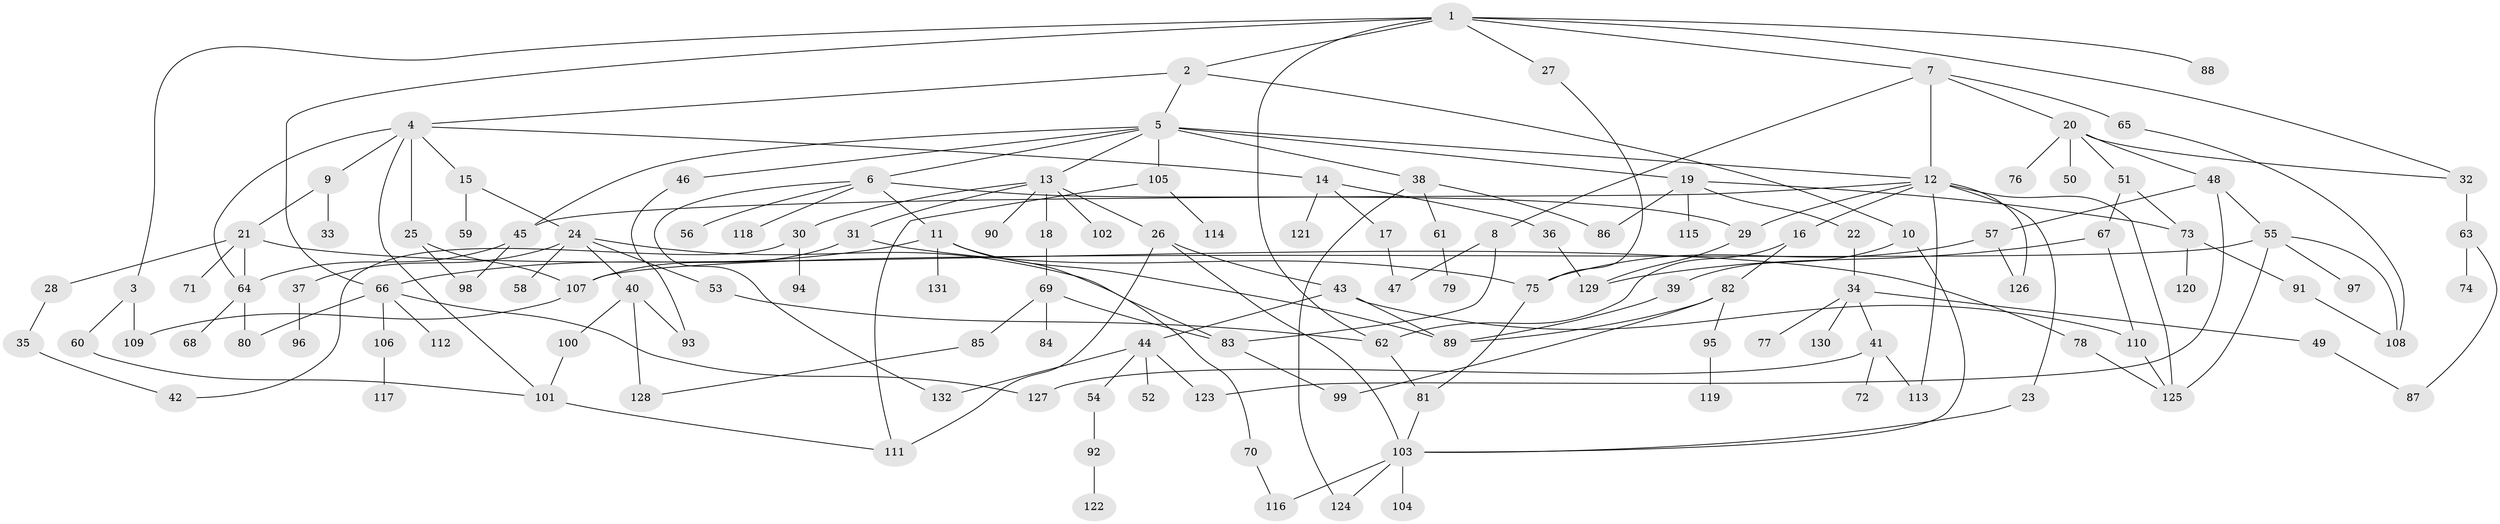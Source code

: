 // coarse degree distribution, {10: 0.024390243902439025, 12: 0.024390243902439025, 16: 0.024390243902439025, 3: 0.14634146341463414, 5: 0.07317073170731707, 2: 0.2682926829268293, 4: 0.24390243902439024, 7: 0.04878048780487805, 1: 0.12195121951219512, 6: 0.024390243902439025}
// Generated by graph-tools (version 1.1) at 2025/48/03/04/25 22:48:41]
// undirected, 132 vertices, 183 edges
graph export_dot {
  node [color=gray90,style=filled];
  1;
  2;
  3;
  4;
  5;
  6;
  7;
  8;
  9;
  10;
  11;
  12;
  13;
  14;
  15;
  16;
  17;
  18;
  19;
  20;
  21;
  22;
  23;
  24;
  25;
  26;
  27;
  28;
  29;
  30;
  31;
  32;
  33;
  34;
  35;
  36;
  37;
  38;
  39;
  40;
  41;
  42;
  43;
  44;
  45;
  46;
  47;
  48;
  49;
  50;
  51;
  52;
  53;
  54;
  55;
  56;
  57;
  58;
  59;
  60;
  61;
  62;
  63;
  64;
  65;
  66;
  67;
  68;
  69;
  70;
  71;
  72;
  73;
  74;
  75;
  76;
  77;
  78;
  79;
  80;
  81;
  82;
  83;
  84;
  85;
  86;
  87;
  88;
  89;
  90;
  91;
  92;
  93;
  94;
  95;
  96;
  97;
  98;
  99;
  100;
  101;
  102;
  103;
  104;
  105;
  106;
  107;
  108;
  109;
  110;
  111;
  112;
  113;
  114;
  115;
  116;
  117;
  118;
  119;
  120;
  121;
  122;
  123;
  124;
  125;
  126;
  127;
  128;
  129;
  130;
  131;
  132;
  1 -- 2;
  1 -- 3;
  1 -- 7;
  1 -- 27;
  1 -- 32;
  1 -- 66;
  1 -- 88;
  1 -- 62;
  2 -- 4;
  2 -- 5;
  2 -- 10;
  3 -- 60;
  3 -- 109;
  4 -- 9;
  4 -- 14;
  4 -- 15;
  4 -- 25;
  4 -- 101;
  4 -- 64;
  5 -- 6;
  5 -- 12;
  5 -- 13;
  5 -- 19;
  5 -- 38;
  5 -- 45;
  5 -- 46;
  5 -- 105;
  6 -- 11;
  6 -- 29;
  6 -- 56;
  6 -- 118;
  6 -- 132;
  7 -- 8;
  7 -- 20;
  7 -- 65;
  7 -- 12;
  8 -- 47;
  8 -- 83;
  9 -- 21;
  9 -- 33;
  10 -- 39;
  10 -- 103;
  11 -- 70;
  11 -- 131;
  11 -- 66;
  11 -- 89;
  12 -- 16;
  12 -- 23;
  12 -- 113;
  12 -- 125;
  12 -- 126;
  12 -- 29;
  12 -- 45;
  13 -- 18;
  13 -- 26;
  13 -- 30;
  13 -- 31;
  13 -- 90;
  13 -- 102;
  14 -- 17;
  14 -- 36;
  14 -- 121;
  15 -- 24;
  15 -- 59;
  16 -- 62;
  16 -- 82;
  17 -- 47;
  18 -- 69;
  19 -- 22;
  19 -- 73;
  19 -- 86;
  19 -- 115;
  20 -- 48;
  20 -- 50;
  20 -- 51;
  20 -- 76;
  20 -- 32;
  21 -- 28;
  21 -- 64;
  21 -- 71;
  21 -- 78;
  22 -- 34;
  23 -- 103;
  24 -- 37;
  24 -- 40;
  24 -- 53;
  24 -- 58;
  24 -- 83;
  25 -- 98;
  25 -- 107;
  26 -- 43;
  26 -- 111;
  26 -- 103;
  27 -- 75;
  28 -- 35;
  29 -- 129;
  30 -- 42;
  30 -- 94;
  31 -- 75;
  31 -- 107;
  32 -- 63;
  34 -- 41;
  34 -- 49;
  34 -- 77;
  34 -- 130;
  35 -- 42;
  36 -- 129;
  37 -- 96;
  38 -- 61;
  38 -- 124;
  38 -- 86;
  39 -- 89;
  40 -- 93;
  40 -- 100;
  40 -- 128;
  41 -- 72;
  41 -- 127;
  41 -- 113;
  43 -- 44;
  43 -- 110;
  43 -- 89;
  44 -- 52;
  44 -- 54;
  44 -- 132;
  44 -- 123;
  45 -- 98;
  45 -- 64;
  46 -- 93;
  48 -- 55;
  48 -- 57;
  48 -- 123;
  49 -- 87;
  51 -- 67;
  51 -- 73;
  53 -- 62;
  54 -- 92;
  55 -- 97;
  55 -- 107;
  55 -- 108;
  55 -- 125;
  57 -- 126;
  57 -- 75;
  60 -- 101;
  61 -- 79;
  62 -- 81;
  63 -- 74;
  63 -- 87;
  64 -- 68;
  64 -- 80;
  65 -- 108;
  66 -- 106;
  66 -- 112;
  66 -- 127;
  66 -- 80;
  67 -- 129;
  67 -- 110;
  69 -- 84;
  69 -- 85;
  69 -- 83;
  70 -- 116;
  73 -- 91;
  73 -- 120;
  75 -- 81;
  78 -- 125;
  81 -- 103;
  82 -- 95;
  82 -- 99;
  82 -- 89;
  83 -- 99;
  85 -- 128;
  91 -- 108;
  92 -- 122;
  95 -- 119;
  100 -- 101;
  101 -- 111;
  103 -- 104;
  103 -- 124;
  103 -- 116;
  105 -- 114;
  105 -- 111;
  106 -- 117;
  107 -- 109;
  110 -- 125;
}
